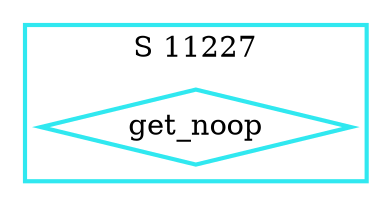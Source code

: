 digraph G {
  ratio=0.500000;
  "UV get_noop (11227)" [shape=diamond, label="get_noop", color="#30E8F0",
                         style=bold];
  
  subgraph cluster_11227 { label="S 11227";
    color="#30E8F0";
    style=bold;
    "UV get_noop (11227)"; };
  
  
  }